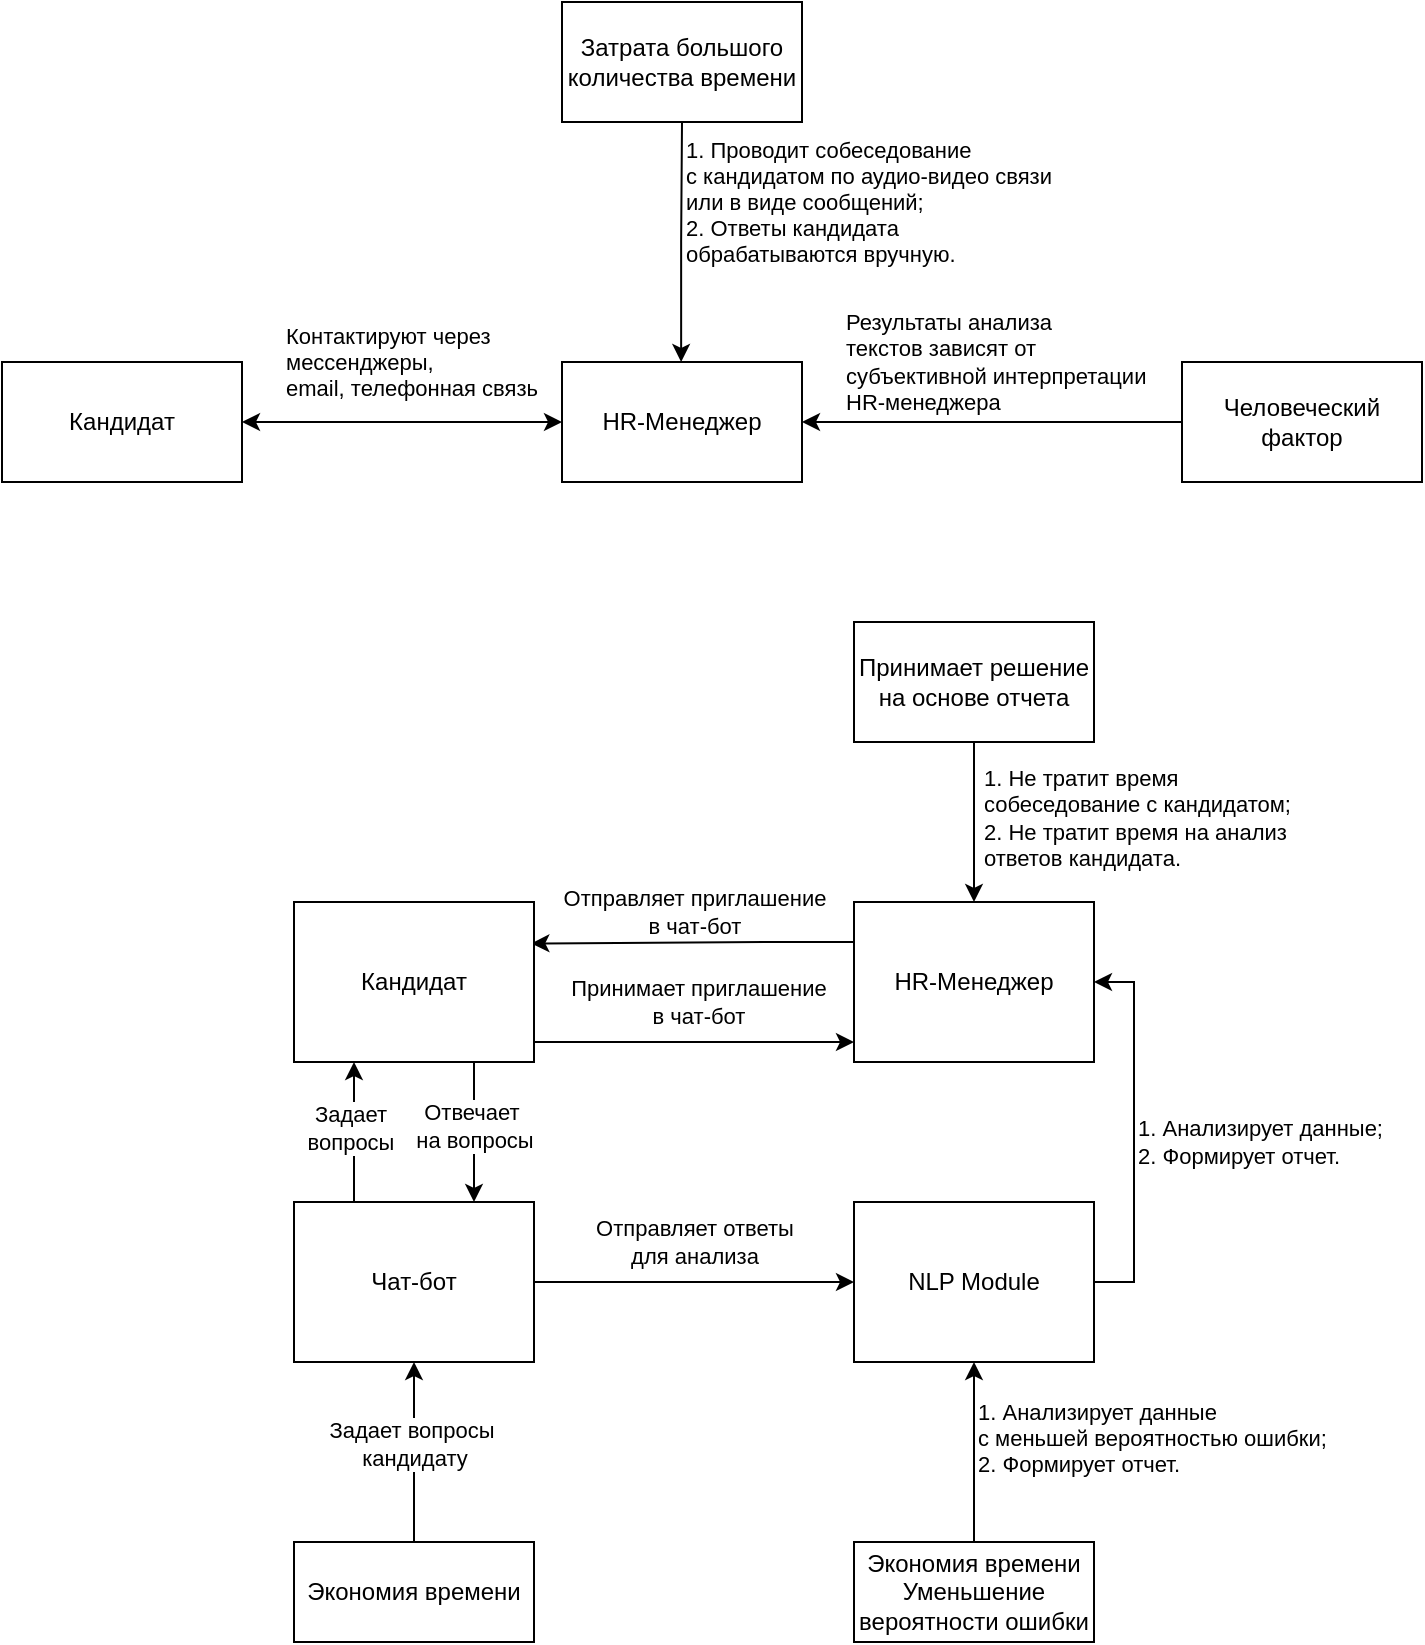 <mxfile version="25.0.3">
  <diagram id="C5RBs43oDa-KdzZeNtuy" name="Page-1">
    <mxGraphModel dx="1400" dy="707" grid="1" gridSize="10" guides="1" tooltips="1" connect="1" arrows="1" fold="1" page="1" pageScale="1" pageWidth="827" pageHeight="1169" math="0" shadow="0">
      <root>
        <mxCell id="WIyWlLk6GJQsqaUBKTNV-0" />
        <mxCell id="WIyWlLk6GJQsqaUBKTNV-1" parent="WIyWlLk6GJQsqaUBKTNV-0" />
        <mxCell id="xKzAAg9xAJiI32M5juGF-0" value="HR-Менеджер" style="rounded=0;whiteSpace=wrap;html=1;" parent="WIyWlLk6GJQsqaUBKTNV-1" vertex="1">
          <mxGeometry x="338" y="190" width="120" height="60" as="geometry" />
        </mxCell>
        <mxCell id="xKzAAg9xAJiI32M5juGF-1" value="Кандидат" style="rounded=0;whiteSpace=wrap;html=1;" parent="WIyWlLk6GJQsqaUBKTNV-1" vertex="1">
          <mxGeometry x="58" y="190" width="120" height="60" as="geometry" />
        </mxCell>
        <mxCell id="xKzAAg9xAJiI32M5juGF-5" value="" style="endArrow=classic;startArrow=classic;html=1;rounded=0;entryX=0;entryY=0.5;entryDx=0;entryDy=0;exitX=1;exitY=0.5;exitDx=0;exitDy=0;" parent="WIyWlLk6GJQsqaUBKTNV-1" source="xKzAAg9xAJiI32M5juGF-1" target="xKzAAg9xAJiI32M5juGF-0" edge="1">
          <mxGeometry width="50" height="50" relative="1" as="geometry">
            <mxPoint x="338" y="260" as="sourcePoint" />
            <mxPoint x="388" y="210" as="targetPoint" />
          </mxGeometry>
        </mxCell>
        <mxCell id="xKzAAg9xAJiI32M5juGF-6" value="Контактируют через&amp;nbsp;&lt;div&gt;мессенджеры,&amp;nbsp;&lt;div&gt;email, телефонная связь&lt;/div&gt;&lt;/div&gt;" style="edgeLabel;html=1;align=left;verticalAlign=middle;resizable=0;points=[];" parent="xKzAAg9xAJiI32M5juGF-5" vertex="1" connectable="0">
          <mxGeometry x="0.01" y="3" relative="1" as="geometry">
            <mxPoint x="-61" y="-27" as="offset" />
          </mxGeometry>
        </mxCell>
        <mxCell id="xKzAAg9xAJiI32M5juGF-7" value="" style="endArrow=classic;html=1;rounded=0;entryX=0.5;entryY=0;entryDx=0;entryDy=0;exitX=0.5;exitY=1;exitDx=0;exitDy=0;" parent="WIyWlLk6GJQsqaUBKTNV-1" source="xKzAAg9xAJiI32M5juGF-15" edge="1">
          <mxGeometry width="50" height="50" relative="1" as="geometry">
            <mxPoint x="397.57" y="90" as="sourcePoint" />
            <mxPoint x="397.57" y="190" as="targetPoint" />
            <Array as="points">
              <mxPoint x="397.57" y="130" />
            </Array>
          </mxGeometry>
        </mxCell>
        <mxCell id="xKzAAg9xAJiI32M5juGF-8" value="&lt;div style=&quot;&quot;&gt;1. Проводит собеседование&amp;nbsp;&lt;/div&gt;&lt;div style=&quot;&quot;&gt;с кандидатом по аудио-видео связи&amp;nbsp;&lt;/div&gt;&lt;div style=&quot;&quot;&gt;или в виде сообщений;&lt;/div&gt;&lt;div&gt;&lt;div style=&quot;&quot;&gt;2. Ответы кандидата&amp;nbsp;&lt;/div&gt;&lt;div style=&quot;&quot;&gt;обрабатываются вручную.&lt;/div&gt;&lt;/div&gt;" style="edgeLabel;html=1;align=left;verticalAlign=middle;resizable=0;points=[];" parent="xKzAAg9xAJiI32M5juGF-7" vertex="1" connectable="0">
          <mxGeometry x="0.117" y="-3" relative="1" as="geometry">
            <mxPoint x="3" y="-27" as="offset" />
          </mxGeometry>
        </mxCell>
        <mxCell id="xKzAAg9xAJiI32M5juGF-9" value="" style="endArrow=classic;html=1;rounded=0;entryX=1;entryY=0.5;entryDx=0;entryDy=0;exitX=0;exitY=0.5;exitDx=0;exitDy=0;" parent="WIyWlLk6GJQsqaUBKTNV-1" source="xKzAAg9xAJiI32M5juGF-19" target="xKzAAg9xAJiI32M5juGF-0" edge="1">
          <mxGeometry width="50" height="50" relative="1" as="geometry">
            <mxPoint x="578" y="220" as="sourcePoint" />
            <mxPoint x="568" y="230" as="targetPoint" />
          </mxGeometry>
        </mxCell>
        <mxCell id="xKzAAg9xAJiI32M5juGF-10" value="&lt;div style=&quot;&quot;&gt;Результаты анализа&amp;nbsp;&lt;/div&gt;&lt;div style=&quot;&quot;&gt;текстов зависят от&amp;nbsp;&lt;/div&gt;&lt;div style=&quot;&quot;&gt;субъективной интерпретации&amp;nbsp;&lt;/div&gt;&lt;div&gt;HR-менеджера&lt;/div&gt;" style="edgeLabel;html=1;align=left;verticalAlign=middle;resizable=0;points=[];" parent="xKzAAg9xAJiI32M5juGF-9" vertex="1" connectable="0">
          <mxGeometry x="0.019" y="-2" relative="1" as="geometry">
            <mxPoint x="-73" y="-28" as="offset" />
          </mxGeometry>
        </mxCell>
        <mxCell id="xKzAAg9xAJiI32M5juGF-15" value="Затрата большого количества времени" style="rounded=0;whiteSpace=wrap;html=1;" parent="WIyWlLk6GJQsqaUBKTNV-1" vertex="1">
          <mxGeometry x="338" y="10" width="120" height="60" as="geometry" />
        </mxCell>
        <mxCell id="xKzAAg9xAJiI32M5juGF-19" value="Человеческий фактор" style="rounded=0;whiteSpace=wrap;html=1;" parent="WIyWlLk6GJQsqaUBKTNV-1" vertex="1">
          <mxGeometry x="648" y="190" width="120" height="60" as="geometry" />
        </mxCell>
        <mxCell id="xKzAAg9xAJiI32M5juGF-43" style="edgeStyle=orthogonalEdgeStyle;rounded=0;orthogonalLoop=1;jettySize=auto;html=1;entryX=0.989;entryY=0.322;entryDx=0;entryDy=0;entryPerimeter=0;" parent="WIyWlLk6GJQsqaUBKTNV-1" edge="1">
          <mxGeometry relative="1" as="geometry">
            <mxPoint x="484" y="479.996" as="sourcePoint" />
            <mxPoint x="322.68" y="480.73" as="targetPoint" />
            <Array as="points">
              <mxPoint x="444" y="479.97" />
            </Array>
          </mxGeometry>
        </mxCell>
        <mxCell id="xKzAAg9xAJiI32M5juGF-45" value="Отправляет приглашение&lt;div&gt;в чат-бот&lt;/div&gt;" style="edgeLabel;html=1;align=center;verticalAlign=middle;resizable=0;points=[];" parent="xKzAAg9xAJiI32M5juGF-43" vertex="1" connectable="0">
          <mxGeometry x="-0.011" y="3" relative="1" as="geometry">
            <mxPoint y="-18" as="offset" />
          </mxGeometry>
        </mxCell>
        <mxCell id="xKzAAg9xAJiI32M5juGF-30" value="HR-Менеджер" style="rounded=0;whiteSpace=wrap;html=1;" parent="WIyWlLk6GJQsqaUBKTNV-1" vertex="1">
          <mxGeometry x="484" y="460" width="120" height="80" as="geometry" />
        </mxCell>
        <mxCell id="xKzAAg9xAJiI32M5juGF-46" style="edgeStyle=orthogonalEdgeStyle;rounded=0;orthogonalLoop=1;jettySize=auto;html=1;exitX=1;exitY=0.75;exitDx=0;exitDy=0;entryX=0;entryY=0.75;entryDx=0;entryDy=0;" parent="WIyWlLk6GJQsqaUBKTNV-1" edge="1">
          <mxGeometry relative="1" as="geometry">
            <mxPoint x="324" y="530" as="sourcePoint" />
            <mxPoint x="484" y="530" as="targetPoint" />
            <Array as="points">
              <mxPoint x="414" y="530" />
              <mxPoint x="414" y="530" />
            </Array>
          </mxGeometry>
        </mxCell>
        <mxCell id="xKzAAg9xAJiI32M5juGF-47" value="Принимает приглашение&lt;div&gt;в чат-бот&lt;/div&gt;" style="edgeLabel;html=1;align=center;verticalAlign=middle;resizable=0;points=[];" parent="xKzAAg9xAJiI32M5juGF-46" vertex="1" connectable="0">
          <mxGeometry x="0.02" y="1" relative="1" as="geometry">
            <mxPoint y="-19" as="offset" />
          </mxGeometry>
        </mxCell>
        <mxCell id="xKzAAg9xAJiI32M5juGF-49" style="edgeStyle=orthogonalEdgeStyle;rounded=0;orthogonalLoop=1;jettySize=auto;html=1;entryX=0.75;entryY=0;entryDx=0;entryDy=0;" parent="WIyWlLk6GJQsqaUBKTNV-1" source="xKzAAg9xAJiI32M5juGF-31" target="xKzAAg9xAJiI32M5juGF-48" edge="1">
          <mxGeometry relative="1" as="geometry">
            <Array as="points">
              <mxPoint x="294" y="560" />
              <mxPoint x="294" y="560" />
            </Array>
          </mxGeometry>
        </mxCell>
        <mxCell id="xKzAAg9xAJiI32M5juGF-51" value="Отвечает&amp;nbsp;&lt;div&gt;на вопросы&lt;/div&gt;" style="edgeLabel;html=1;align=center;verticalAlign=middle;resizable=0;points=[];" parent="xKzAAg9xAJiI32M5juGF-49" vertex="1" connectable="0">
          <mxGeometry x="-0.097" y="2" relative="1" as="geometry">
            <mxPoint x="-2" as="offset" />
          </mxGeometry>
        </mxCell>
        <mxCell id="xKzAAg9xAJiI32M5juGF-31" value="Кандидат" style="rounded=0;whiteSpace=wrap;html=1;" parent="WIyWlLk6GJQsqaUBKTNV-1" vertex="1">
          <mxGeometry x="204" y="460" width="120" height="80" as="geometry" />
        </mxCell>
        <mxCell id="xKzAAg9xAJiI32M5juGF-50" style="edgeStyle=orthogonalEdgeStyle;rounded=0;orthogonalLoop=1;jettySize=auto;html=1;entryX=0.25;entryY=1;entryDx=0;entryDy=0;" parent="WIyWlLk6GJQsqaUBKTNV-1" source="xKzAAg9xAJiI32M5juGF-48" target="xKzAAg9xAJiI32M5juGF-31" edge="1">
          <mxGeometry relative="1" as="geometry">
            <Array as="points">
              <mxPoint x="234" y="590" />
              <mxPoint x="234" y="590" />
            </Array>
          </mxGeometry>
        </mxCell>
        <mxCell id="xKzAAg9xAJiI32M5juGF-52" value="Задает&lt;div&gt;вопросы&lt;/div&gt;" style="edgeLabel;html=1;align=center;verticalAlign=middle;resizable=0;points=[];" parent="xKzAAg9xAJiI32M5juGF-50" vertex="1" connectable="0">
          <mxGeometry x="0.055" y="2" relative="1" as="geometry">
            <mxPoint as="offset" />
          </mxGeometry>
        </mxCell>
        <mxCell id="xKzAAg9xAJiI32M5juGF-54" style="edgeStyle=orthogonalEdgeStyle;rounded=0;orthogonalLoop=1;jettySize=auto;html=1;entryX=0;entryY=0.5;entryDx=0;entryDy=0;" parent="WIyWlLk6GJQsqaUBKTNV-1" source="xKzAAg9xAJiI32M5juGF-48" target="xKzAAg9xAJiI32M5juGF-53" edge="1">
          <mxGeometry relative="1" as="geometry" />
        </mxCell>
        <mxCell id="xKzAAg9xAJiI32M5juGF-57" value="Отправляет ответы&lt;div&gt;для анализа&lt;/div&gt;" style="edgeLabel;html=1;align=center;verticalAlign=middle;resizable=0;points=[];" parent="xKzAAg9xAJiI32M5juGF-54" vertex="1" connectable="0">
          <mxGeometry x="-0.197" y="1" relative="1" as="geometry">
            <mxPoint x="16" y="-19" as="offset" />
          </mxGeometry>
        </mxCell>
        <mxCell id="xKzAAg9xAJiI32M5juGF-48" value="Чат-бот" style="rounded=0;whiteSpace=wrap;html=1;" parent="WIyWlLk6GJQsqaUBKTNV-1" vertex="1">
          <mxGeometry x="204" y="610" width="120" height="80" as="geometry" />
        </mxCell>
        <mxCell id="xKzAAg9xAJiI32M5juGF-55" style="edgeStyle=orthogonalEdgeStyle;rounded=0;orthogonalLoop=1;jettySize=auto;html=1;entryX=1;entryY=0.5;entryDx=0;entryDy=0;" parent="WIyWlLk6GJQsqaUBKTNV-1" source="xKzAAg9xAJiI32M5juGF-53" target="xKzAAg9xAJiI32M5juGF-30" edge="1">
          <mxGeometry relative="1" as="geometry">
            <Array as="points">
              <mxPoint x="624" y="650" />
              <mxPoint x="624" y="500" />
            </Array>
          </mxGeometry>
        </mxCell>
        <mxCell id="xKzAAg9xAJiI32M5juGF-56" value="1. Анализирует данные;&lt;div&gt;2. Формирует отчет.&lt;/div&gt;" style="edgeLabel;html=1;align=left;verticalAlign=middle;resizable=0;points=[];" parent="xKzAAg9xAJiI32M5juGF-55" vertex="1" connectable="0">
          <mxGeometry x="0.099" y="-2" relative="1" as="geometry">
            <mxPoint x="-2" y="14" as="offset" />
          </mxGeometry>
        </mxCell>
        <mxCell id="xKzAAg9xAJiI32M5juGF-53" value="NLP Module" style="rounded=0;whiteSpace=wrap;html=1;" parent="WIyWlLk6GJQsqaUBKTNV-1" vertex="1">
          <mxGeometry x="484" y="610" width="120" height="80" as="geometry" />
        </mxCell>
        <mxCell id="xKzAAg9xAJiI32M5juGF-59" style="edgeStyle=orthogonalEdgeStyle;rounded=0;orthogonalLoop=1;jettySize=auto;html=1;entryX=0.5;entryY=0;entryDx=0;entryDy=0;" parent="WIyWlLk6GJQsqaUBKTNV-1" source="xKzAAg9xAJiI32M5juGF-58" target="xKzAAg9xAJiI32M5juGF-30" edge="1">
          <mxGeometry relative="1" as="geometry" />
        </mxCell>
        <mxCell id="xKzAAg9xAJiI32M5juGF-66" value="1. Не тратит время&lt;div&gt;собеседование с кандидатом;&lt;/div&gt;&lt;div&gt;2. Не тратит время на анализ&lt;/div&gt;&lt;div&gt;ответов кандидата.&lt;/div&gt;" style="edgeLabel;html=1;align=left;verticalAlign=middle;resizable=0;points=[];" parent="xKzAAg9xAJiI32M5juGF-59" vertex="1" connectable="0">
          <mxGeometry x="-0.056" y="3" relative="1" as="geometry">
            <mxPoint as="offset" />
          </mxGeometry>
        </mxCell>
        <mxCell id="xKzAAg9xAJiI32M5juGF-58" value="Принимает решение на основе отчета" style="rounded=0;whiteSpace=wrap;html=1;" parent="WIyWlLk6GJQsqaUBKTNV-1" vertex="1">
          <mxGeometry x="484" y="320" width="120" height="60" as="geometry" />
        </mxCell>
        <mxCell id="xKzAAg9xAJiI32M5juGF-61" style="edgeStyle=orthogonalEdgeStyle;rounded=0;orthogonalLoop=1;jettySize=auto;html=1;entryX=0.5;entryY=1;entryDx=0;entryDy=0;" parent="WIyWlLk6GJQsqaUBKTNV-1" source="xKzAAg9xAJiI32M5juGF-60" target="xKzAAg9xAJiI32M5juGF-48" edge="1">
          <mxGeometry relative="1" as="geometry" />
        </mxCell>
        <mxCell id="xKzAAg9xAJiI32M5juGF-62" value="Задает вопросы&amp;nbsp;&lt;div&gt;кандидату&lt;/div&gt;" style="edgeLabel;html=1;align=center;verticalAlign=middle;resizable=0;points=[];" parent="xKzAAg9xAJiI32M5juGF-61" vertex="1" connectable="0">
          <mxGeometry x="0.143" y="2" relative="1" as="geometry">
            <mxPoint x="2" y="2" as="offset" />
          </mxGeometry>
        </mxCell>
        <mxCell id="xKzAAg9xAJiI32M5juGF-60" value="Экономия времени" style="rounded=0;whiteSpace=wrap;html=1;" parent="WIyWlLk6GJQsqaUBKTNV-1" vertex="1">
          <mxGeometry x="204" y="780" width="120" height="50" as="geometry" />
        </mxCell>
        <mxCell id="xKzAAg9xAJiI32M5juGF-64" style="edgeStyle=orthogonalEdgeStyle;rounded=0;orthogonalLoop=1;jettySize=auto;html=1;entryX=0.5;entryY=1;entryDx=0;entryDy=0;" parent="WIyWlLk6GJQsqaUBKTNV-1" source="xKzAAg9xAJiI32M5juGF-63" target="xKzAAg9xAJiI32M5juGF-53" edge="1">
          <mxGeometry relative="1" as="geometry" />
        </mxCell>
        <mxCell id="xKzAAg9xAJiI32M5juGF-65" value="1. Анализирует данные&amp;nbsp;&lt;div&gt;с меньшей вероятностью ошибки;&lt;/div&gt;&lt;div&gt;2. Формирует отчет.&lt;/div&gt;" style="edgeLabel;html=1;align=left;verticalAlign=middle;resizable=0;points=[];" parent="xKzAAg9xAJiI32M5juGF-64" vertex="1" connectable="0">
          <mxGeometry x="0.164" relative="1" as="geometry">
            <mxPoint as="offset" />
          </mxGeometry>
        </mxCell>
        <mxCell id="xKzAAg9xAJiI32M5juGF-63" value="Экономия времени&lt;div&gt;Уменьшение вероятности ошибки&lt;/div&gt;" style="rounded=0;whiteSpace=wrap;html=1;" parent="WIyWlLk6GJQsqaUBKTNV-1" vertex="1">
          <mxGeometry x="484" y="780" width="120" height="50" as="geometry" />
        </mxCell>
      </root>
    </mxGraphModel>
  </diagram>
</mxfile>

